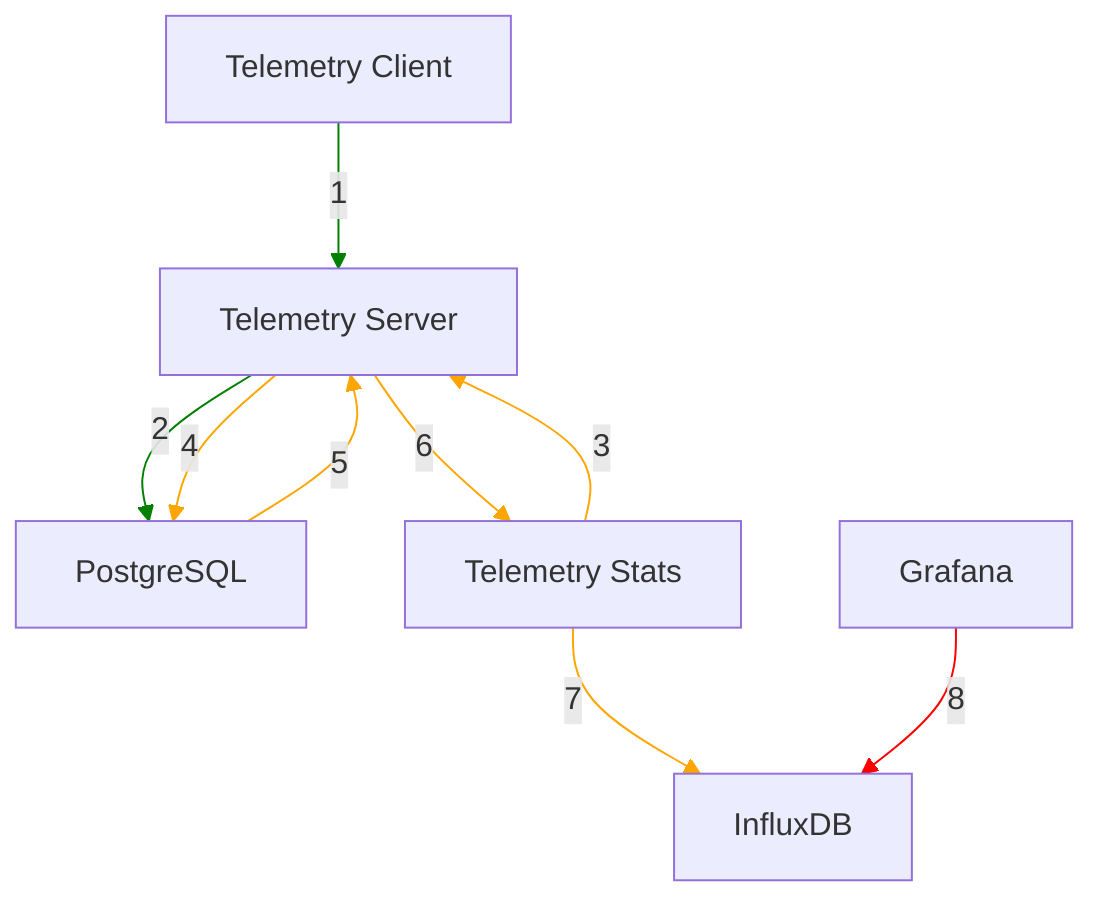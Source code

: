 flowchart TD
    TS[Telemetry Server]
    TC[Telemetry Client]
    PG[PostgreSQL]
    TST[Telemetry Stats]
    INF[InfluxDB]
    GRF[Grafana]

    TC -- 1 --> TS
    TS -- 2 --> PG
    TST -- 3 --> TS
    TS -- 4 --> PG
    PG -- 5 --> TS
    TS -- 6 --> TST
    TST -- 7 --> INF
    GRF -- 8 --> INF

    linkStyle 0 stroke:green;
    linkStyle 1 stroke:green;

    linkStyle 2 stroke:orange;
    linkStyle 3 stroke:orange;
    linkStyle 4 stroke:orange;
    linkStyle 5 stroke:orange;
    linkStyle 6 stroke:orange;

    linkStyle 7 stroke:red;